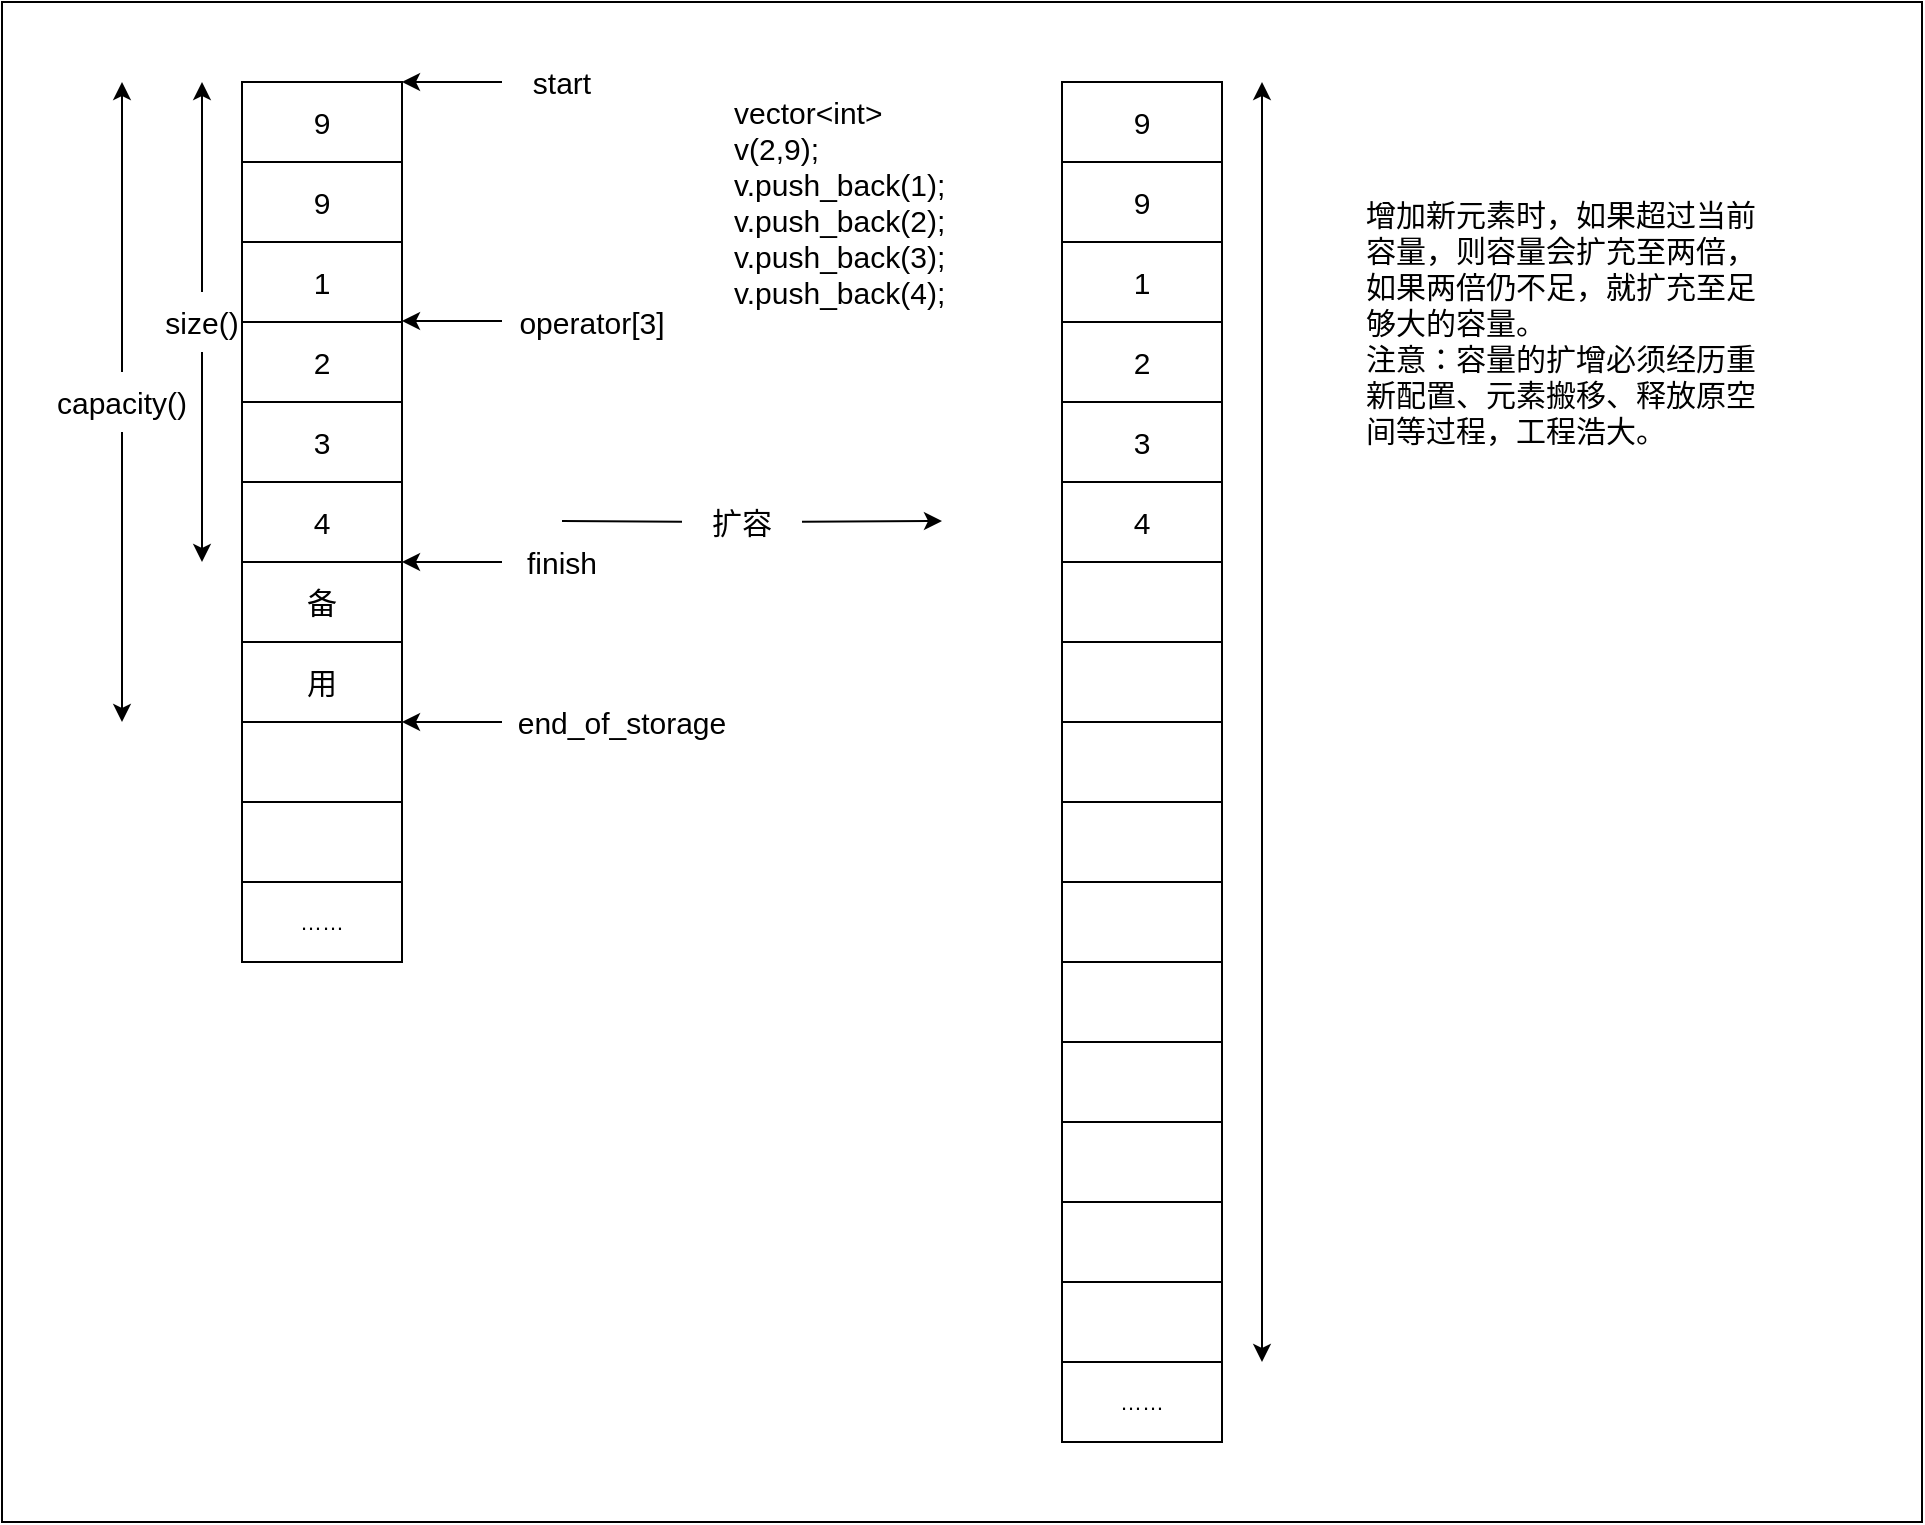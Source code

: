 <mxfile>
    <diagram id="XDMl7YuCA_ChGSC9DXlr" name="第 1 页">
        <mxGraphModel dx="701" dy="819" grid="1" gridSize="10" guides="1" tooltips="1" connect="1" arrows="1" fold="1" page="1" pageScale="1" pageWidth="1169" pageHeight="827" math="0" shadow="0">
            <root>
                <mxCell id="0"/>
                <mxCell id="1" parent="0"/>
                <mxCell id="77" value="" style="rounded=0;whiteSpace=wrap;html=1;" parent="1" vertex="1">
                    <mxGeometry width="960" height="760" as="geometry"/>
                </mxCell>
                <mxCell id="2" value="&lt;font style=&quot;font-size: 15px;&quot;&gt;9&lt;/font&gt;" style="rounded=0;whiteSpace=wrap;html=1;" parent="1" vertex="1">
                    <mxGeometry x="120" y="40" width="80" height="40" as="geometry"/>
                </mxCell>
                <mxCell id="3" value="&lt;font style=&quot;font-size: 15px;&quot;&gt;9&lt;/font&gt;" style="rounded=0;whiteSpace=wrap;html=1;" parent="1" vertex="1">
                    <mxGeometry x="120" y="80" width="80" height="40" as="geometry"/>
                </mxCell>
                <mxCell id="4" value="&lt;font style=&quot;font-size: 15px;&quot;&gt;1&lt;/font&gt;" style="rounded=0;whiteSpace=wrap;html=1;" parent="1" vertex="1">
                    <mxGeometry x="120" y="120" width="80" height="40" as="geometry"/>
                </mxCell>
                <mxCell id="5" value="&lt;font style=&quot;font-size: 15px;&quot;&gt;2&lt;/font&gt;" style="rounded=0;whiteSpace=wrap;html=1;" parent="1" vertex="1">
                    <mxGeometry x="120" y="160" width="80" height="40" as="geometry"/>
                </mxCell>
                <mxCell id="6" value="&lt;font style=&quot;font-size: 15px;&quot;&gt;3&lt;/font&gt;" style="rounded=0;whiteSpace=wrap;html=1;" parent="1" vertex="1">
                    <mxGeometry x="120" y="200" width="80" height="40" as="geometry"/>
                </mxCell>
                <mxCell id="7" value="&lt;font style=&quot;font-size: 15px;&quot;&gt;4&lt;/font&gt;" style="rounded=0;whiteSpace=wrap;html=1;" parent="1" vertex="1">
                    <mxGeometry x="120" y="240" width="80" height="40" as="geometry"/>
                </mxCell>
                <mxCell id="8" value="&lt;font style=&quot;font-size: 15px;&quot;&gt;备&lt;/font&gt;" style="rounded=0;whiteSpace=wrap;html=1;" parent="1" vertex="1">
                    <mxGeometry x="120" y="280" width="80" height="40" as="geometry"/>
                </mxCell>
                <mxCell id="9" value="&lt;font style=&quot;font-size: 15px;&quot;&gt;用&lt;/font&gt;" style="rounded=0;whiteSpace=wrap;html=1;align=center;" parent="1" vertex="1">
                    <mxGeometry x="120" y="320" width="80" height="40" as="geometry"/>
                </mxCell>
                <mxCell id="10" value="&lt;font style=&quot;font-size: 15px;&quot;&gt;9&lt;/font&gt;" style="rounded=0;whiteSpace=wrap;html=1;" parent="1" vertex="1">
                    <mxGeometry x="530" y="40" width="80" height="40" as="geometry"/>
                </mxCell>
                <mxCell id="11" value="&lt;font style=&quot;font-size: 15px;&quot;&gt;9&lt;/font&gt;" style="rounded=0;whiteSpace=wrap;html=1;" parent="1" vertex="1">
                    <mxGeometry x="530" y="80" width="80" height="40" as="geometry"/>
                </mxCell>
                <mxCell id="26" value="" style="endArrow=classic;startArrow=none;html=1;rounded=1;labelBackgroundColor=default;strokeColor=default;fontFamily=Helvetica;fontSize=11;fontColor=default;shape=connector;" parent="1" source="31" edge="1">
                    <mxGeometry width="50" height="50" relative="1" as="geometry">
                        <mxPoint x="100" y="280" as="sourcePoint"/>
                        <mxPoint x="100" y="40" as="targetPoint"/>
                    </mxGeometry>
                </mxCell>
                <mxCell id="30" value="" style="endArrow=none;startArrow=classic;html=1;rounded=1;labelBackgroundColor=default;strokeColor=default;fontFamily=Helvetica;fontSize=11;fontColor=default;shape=connector;" parent="1" target="31" edge="1">
                    <mxGeometry width="50" height="50" relative="1" as="geometry">
                        <mxPoint x="100" y="280" as="sourcePoint"/>
                        <mxPoint x="100" y="40" as="targetPoint"/>
                    </mxGeometry>
                </mxCell>
                <mxCell id="31" value="&lt;font style=&quot;font-size: 15px;&quot;&gt;size()&lt;/font&gt;" style="text;html=1;strokeColor=none;fillColor=none;align=center;verticalAlign=middle;whiteSpace=wrap;rounded=0;fontFamily=Helvetica;fontSize=11;fontColor=default;" parent="1" vertex="1">
                    <mxGeometry x="70" y="145" width="60" height="30" as="geometry"/>
                </mxCell>
                <mxCell id="32" value="" style="endArrow=classic;startArrow=none;html=1;rounded=1;labelBackgroundColor=default;strokeColor=default;fontFamily=Helvetica;fontSize=11;fontColor=default;shape=connector;" parent="1" source="34" edge="1">
                    <mxGeometry width="50" height="50" relative="1" as="geometry">
                        <mxPoint x="60" y="360" as="sourcePoint"/>
                        <mxPoint x="60" y="40" as="targetPoint"/>
                    </mxGeometry>
                </mxCell>
                <mxCell id="33" value="" style="endArrow=none;startArrow=classic;html=1;rounded=1;labelBackgroundColor=default;strokeColor=default;fontFamily=Helvetica;fontSize=11;fontColor=default;shape=connector;" parent="1" target="34" edge="1">
                    <mxGeometry width="50" height="50" relative="1" as="geometry">
                        <mxPoint x="60" y="360" as="sourcePoint"/>
                        <mxPoint x="60" y="40" as="targetPoint"/>
                    </mxGeometry>
                </mxCell>
                <mxCell id="34" value="&lt;font style=&quot;font-size: 15px;&quot;&gt;capacity()&lt;/font&gt;" style="text;html=1;strokeColor=none;fillColor=none;align=center;verticalAlign=middle;whiteSpace=wrap;rounded=0;fontFamily=Helvetica;fontSize=11;fontColor=default;" parent="1" vertex="1">
                    <mxGeometry x="30" y="185" width="60" height="30" as="geometry"/>
                </mxCell>
                <mxCell id="35" value="" style="endArrow=classic;html=1;rounded=1;labelBackgroundColor=default;strokeColor=default;fontFamily=Helvetica;fontSize=11;fontColor=default;shape=connector;" parent="1" source="36" edge="1">
                    <mxGeometry width="50" height="50" relative="1" as="geometry">
                        <mxPoint x="280" y="40" as="sourcePoint"/>
                        <mxPoint x="200" y="40" as="targetPoint"/>
                    </mxGeometry>
                </mxCell>
                <mxCell id="36" value="&lt;font style=&quot;font-size: 15px;&quot;&gt;start&lt;/font&gt;" style="text;html=1;strokeColor=none;fillColor=none;align=center;verticalAlign=middle;whiteSpace=wrap;rounded=0;fontFamily=Helvetica;fontSize=11;fontColor=default;" parent="1" vertex="1">
                    <mxGeometry x="250" y="25" width="60" height="30" as="geometry"/>
                </mxCell>
                <mxCell id="37" value="" style="endArrow=classic;html=1;rounded=1;labelBackgroundColor=default;strokeColor=default;fontFamily=Helvetica;fontSize=11;fontColor=default;shape=connector;" parent="1" source="38" edge="1">
                    <mxGeometry width="50" height="50" relative="1" as="geometry">
                        <mxPoint x="280" y="280" as="sourcePoint"/>
                        <mxPoint x="200" y="280" as="targetPoint"/>
                    </mxGeometry>
                </mxCell>
                <mxCell id="38" value="&lt;font style=&quot;font-size: 15px;&quot;&gt;finish&lt;/font&gt;" style="text;html=1;strokeColor=none;fillColor=none;align=center;verticalAlign=middle;whiteSpace=wrap;rounded=0;fontFamily=Helvetica;fontSize=11;fontColor=default;" parent="1" vertex="1">
                    <mxGeometry x="250" y="265" width="60" height="30" as="geometry"/>
                </mxCell>
                <mxCell id="39" value="" style="endArrow=classic;html=1;rounded=1;labelBackgroundColor=default;strokeColor=default;fontFamily=Helvetica;fontSize=11;fontColor=default;shape=connector;" parent="1" source="40" edge="1">
                    <mxGeometry width="50" height="50" relative="1" as="geometry">
                        <mxPoint x="280" y="159.5" as="sourcePoint"/>
                        <mxPoint x="200" y="159.5" as="targetPoint"/>
                    </mxGeometry>
                </mxCell>
                <mxCell id="40" value="&lt;font style=&quot;font-size: 15px;&quot;&gt;operator[3]&lt;/font&gt;" style="text;html=1;strokeColor=none;fillColor=none;align=center;verticalAlign=middle;whiteSpace=wrap;rounded=0;fontFamily=Helvetica;fontSize=11;fontColor=default;" parent="1" vertex="1">
                    <mxGeometry x="250" y="144.5" width="90" height="30" as="geometry"/>
                </mxCell>
                <mxCell id="45" value="&lt;font style=&quot;font-size: 15px;&quot;&gt;vector&amp;lt;int&amp;gt; v(2,9);&lt;br&gt;v.push_back(1);&lt;br&gt;v.push_back(2);&lt;br&gt;v.push_back(3);&lt;br&gt;v.push_back(4);&lt;/font&gt;" style="text;strokeColor=none;fillColor=none;align=left;verticalAlign=middle;spacingLeft=4;spacingRight=4;overflow=hidden;points=[[0,0.5],[1,0.5]];portConstraint=eastwest;rotatable=0;whiteSpace=wrap;html=1;fontFamily=Helvetica;fontSize=11;fontColor=default;" parent="1" vertex="1">
                    <mxGeometry x="360" y="40" width="120" height="120" as="geometry"/>
                </mxCell>
                <mxCell id="48" value="&lt;font style=&quot;font-size: 15px;&quot;&gt;1&lt;/font&gt;" style="rounded=0;whiteSpace=wrap;html=1;fontFamily=Helvetica;fontSize=11;fontColor=default;" parent="1" vertex="1">
                    <mxGeometry x="530" y="120" width="80" height="40" as="geometry"/>
                </mxCell>
                <mxCell id="49" value="&lt;font style=&quot;font-size: 15px;&quot;&gt;2&lt;/font&gt;" style="rounded=0;whiteSpace=wrap;html=1;fontFamily=Helvetica;fontSize=11;fontColor=default;" parent="1" vertex="1">
                    <mxGeometry x="530" y="160" width="80" height="40" as="geometry"/>
                </mxCell>
                <mxCell id="50" value="&lt;font style=&quot;font-size: 15px;&quot;&gt;3&lt;/font&gt;" style="rounded=0;whiteSpace=wrap;html=1;fontFamily=Helvetica;fontSize=11;fontColor=default;" parent="1" vertex="1">
                    <mxGeometry x="530" y="200" width="80" height="40" as="geometry"/>
                </mxCell>
                <mxCell id="51" value="&lt;font style=&quot;font-size: 15px;&quot;&gt;4&lt;/font&gt;" style="rounded=0;whiteSpace=wrap;html=1;fontFamily=Helvetica;fontSize=11;fontColor=default;" parent="1" vertex="1">
                    <mxGeometry x="530" y="240" width="80" height="40" as="geometry"/>
                </mxCell>
                <mxCell id="52" value="" style="rounded=0;whiteSpace=wrap;html=1;fontFamily=Helvetica;fontSize=11;fontColor=default;" parent="1" vertex="1">
                    <mxGeometry x="530" y="280" width="80" height="40" as="geometry"/>
                </mxCell>
                <mxCell id="53" value="" style="rounded=0;whiteSpace=wrap;html=1;fontFamily=Helvetica;fontSize=11;fontColor=default;" parent="1" vertex="1">
                    <mxGeometry x="530" y="320" width="80" height="40" as="geometry"/>
                </mxCell>
                <mxCell id="54" value="" style="rounded=0;whiteSpace=wrap;html=1;fontFamily=Helvetica;fontSize=11;fontColor=default;" parent="1" vertex="1">
                    <mxGeometry x="530" y="360" width="80" height="40" as="geometry"/>
                </mxCell>
                <mxCell id="56" value="" style="endArrow=classic;startArrow=classic;html=1;rounded=1;labelBackgroundColor=default;strokeColor=default;fontFamily=Helvetica;fontSize=11;fontColor=default;shape=connector;" parent="1" edge="1">
                    <mxGeometry width="50" height="50" relative="1" as="geometry">
                        <mxPoint x="630" y="680" as="sourcePoint"/>
                        <mxPoint x="630" y="40" as="targetPoint"/>
                    </mxGeometry>
                </mxCell>
                <mxCell id="58" value="&lt;font style=&quot;font-size: 15px;&quot;&gt;增加新元素时，如果超过当前容量，则容量会扩充至两倍，如果两倍仍不足，就扩充至足够大的容量。&lt;br&gt;&lt;/font&gt;&lt;div style=&quot;font-size: 15px;&quot;&gt;&lt;span style=&quot;background-color: initial;&quot;&gt;&lt;font style=&quot;font-size: 15px;&quot;&gt;注意：容量的扩增必须经历重新配置、元素搬移、释放原空间等过程，工程浩大。&lt;/font&gt;&lt;/span&gt;&lt;/div&gt;" style="text;html=1;strokeColor=none;fillColor=none;align=left;verticalAlign=middle;whiteSpace=wrap;rounded=0;fontFamily=Helvetica;fontSize=11;fontColor=default;" parent="1" vertex="1">
                    <mxGeometry x="680" y="80" width="200" height="160" as="geometry"/>
                </mxCell>
                <mxCell id="60" value="" style="endArrow=classic;html=1;rounded=1;labelBackgroundColor=default;strokeColor=default;fontFamily=Helvetica;fontSize=11;fontColor=default;shape=connector;entryX=1;entryY=1;entryDx=0;entryDy=0;" parent="1" source="61" target="9" edge="1">
                    <mxGeometry width="50" height="50" relative="1" as="geometry">
                        <mxPoint x="280" y="360" as="sourcePoint"/>
                        <mxPoint x="330" y="310" as="targetPoint"/>
                    </mxGeometry>
                </mxCell>
                <mxCell id="61" value="&lt;font style=&quot;font-size: 15px;&quot;&gt;end_of_storage&lt;/font&gt;" style="text;html=1;strokeColor=none;fillColor=none;align=center;verticalAlign=middle;whiteSpace=wrap;rounded=0;fontFamily=Helvetica;fontSize=11;fontColor=default;" parent="1" vertex="1">
                    <mxGeometry x="250" y="345" width="120" height="30" as="geometry"/>
                </mxCell>
                <mxCell id="62" value="" style="rounded=0;whiteSpace=wrap;html=1;fontFamily=Helvetica;fontSize=11;fontColor=default;" parent="1" vertex="1">
                    <mxGeometry x="530" y="400" width="80" height="40" as="geometry"/>
                </mxCell>
                <mxCell id="63" value="" style="rounded=0;whiteSpace=wrap;html=1;fontFamily=Helvetica;fontSize=11;fontColor=default;" parent="1" vertex="1">
                    <mxGeometry x="120" y="360" width="80" height="40" as="geometry"/>
                </mxCell>
                <mxCell id="64" value="" style="rounded=0;whiteSpace=wrap;html=1;fontFamily=Helvetica;fontSize=11;fontColor=default;" parent="1" vertex="1">
                    <mxGeometry x="120" y="400" width="80" height="40" as="geometry"/>
                </mxCell>
                <mxCell id="65" value="……" style="rounded=0;whiteSpace=wrap;html=1;fontFamily=Helvetica;fontSize=11;fontColor=default;" parent="1" vertex="1">
                    <mxGeometry x="120" y="440" width="80" height="40" as="geometry"/>
                </mxCell>
                <mxCell id="66" value="" style="rounded=0;whiteSpace=wrap;html=1;fontFamily=Helvetica;fontSize=11;fontColor=default;" parent="1" vertex="1">
                    <mxGeometry x="530" y="440" width="80" height="40" as="geometry"/>
                </mxCell>
                <mxCell id="67" value="" style="rounded=0;whiteSpace=wrap;html=1;fontFamily=Helvetica;fontSize=11;fontColor=default;" parent="1" vertex="1">
                    <mxGeometry x="530" y="480" width="80" height="40" as="geometry"/>
                </mxCell>
                <mxCell id="68" value="" style="rounded=0;whiteSpace=wrap;html=1;fontFamily=Helvetica;fontSize=11;fontColor=default;" parent="1" vertex="1">
                    <mxGeometry x="530" y="520" width="80" height="40" as="geometry"/>
                </mxCell>
                <mxCell id="69" value="" style="rounded=0;whiteSpace=wrap;html=1;fontFamily=Helvetica;fontSize=11;fontColor=default;" parent="1" vertex="1">
                    <mxGeometry x="530" y="560" width="80" height="40" as="geometry"/>
                </mxCell>
                <mxCell id="70" value="" style="rounded=0;whiteSpace=wrap;html=1;fontFamily=Helvetica;fontSize=11;fontColor=default;" parent="1" vertex="1">
                    <mxGeometry x="530" y="600" width="80" height="40" as="geometry"/>
                </mxCell>
                <mxCell id="71" value="" style="rounded=0;whiteSpace=wrap;html=1;fontFamily=Helvetica;fontSize=11;fontColor=default;" parent="1" vertex="1">
                    <mxGeometry x="530" y="640" width="80" height="40" as="geometry"/>
                </mxCell>
                <mxCell id="72" value="……" style="rounded=0;whiteSpace=wrap;html=1;fontFamily=Helvetica;fontSize=11;fontColor=default;" parent="1" vertex="1">
                    <mxGeometry x="530" y="680" width="80" height="40" as="geometry"/>
                </mxCell>
                <mxCell id="80" value="" style="endArrow=classic;html=1;fontSize=15;startArrow=none;" parent="1" source="82" edge="1">
                    <mxGeometry width="50" height="50" relative="1" as="geometry">
                        <mxPoint x="280" y="259.5" as="sourcePoint"/>
                        <mxPoint x="470" y="259.5" as="targetPoint"/>
                    </mxGeometry>
                </mxCell>
                <mxCell id="81" value="" style="endArrow=none;html=1;fontSize=15;" parent="1" target="82" edge="1">
                    <mxGeometry width="50" height="50" relative="1" as="geometry">
                        <mxPoint x="280" y="259.5" as="sourcePoint"/>
                        <mxPoint x="470" y="259.5" as="targetPoint"/>
                    </mxGeometry>
                </mxCell>
                <mxCell id="82" value="扩容" style="text;html=1;strokeColor=none;fillColor=none;align=center;verticalAlign=middle;whiteSpace=wrap;rounded=0;fontSize=15;" parent="1" vertex="1">
                    <mxGeometry x="340" y="245" width="60" height="30" as="geometry"/>
                </mxCell>
            </root>
        </mxGraphModel>
    </diagram>
</mxfile>